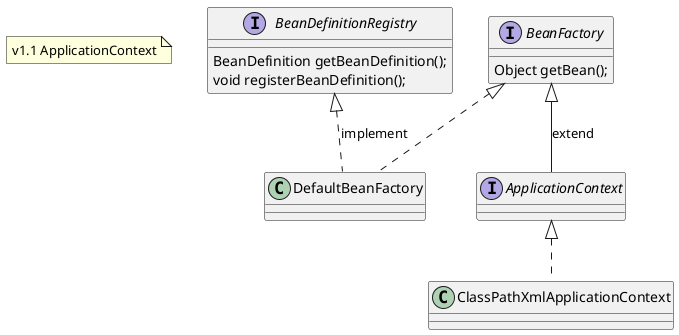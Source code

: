 @startuml ApplicationContext

note "v1.1 ApplicationContext" as Tip

interface BeanDefinitionRegistry {
  BeanDefinition getBeanDefinition();
  void registerBeanDefinition();
}

interface BeanFactory {
  Object getBean();
}

class DefaultBeanFactory {
}

interface ApplicationContext {
}

class ClassPathXmlApplicationContext {

}

BeanFactory <|-- ApplicationContext : extend
ApplicationContext <|..ClassPathXmlApplicationContext
BeanFactory <|.. DefaultBeanFactory
BeanDefinitionRegistry <|.. DefaultBeanFactory : implement

@enduml
